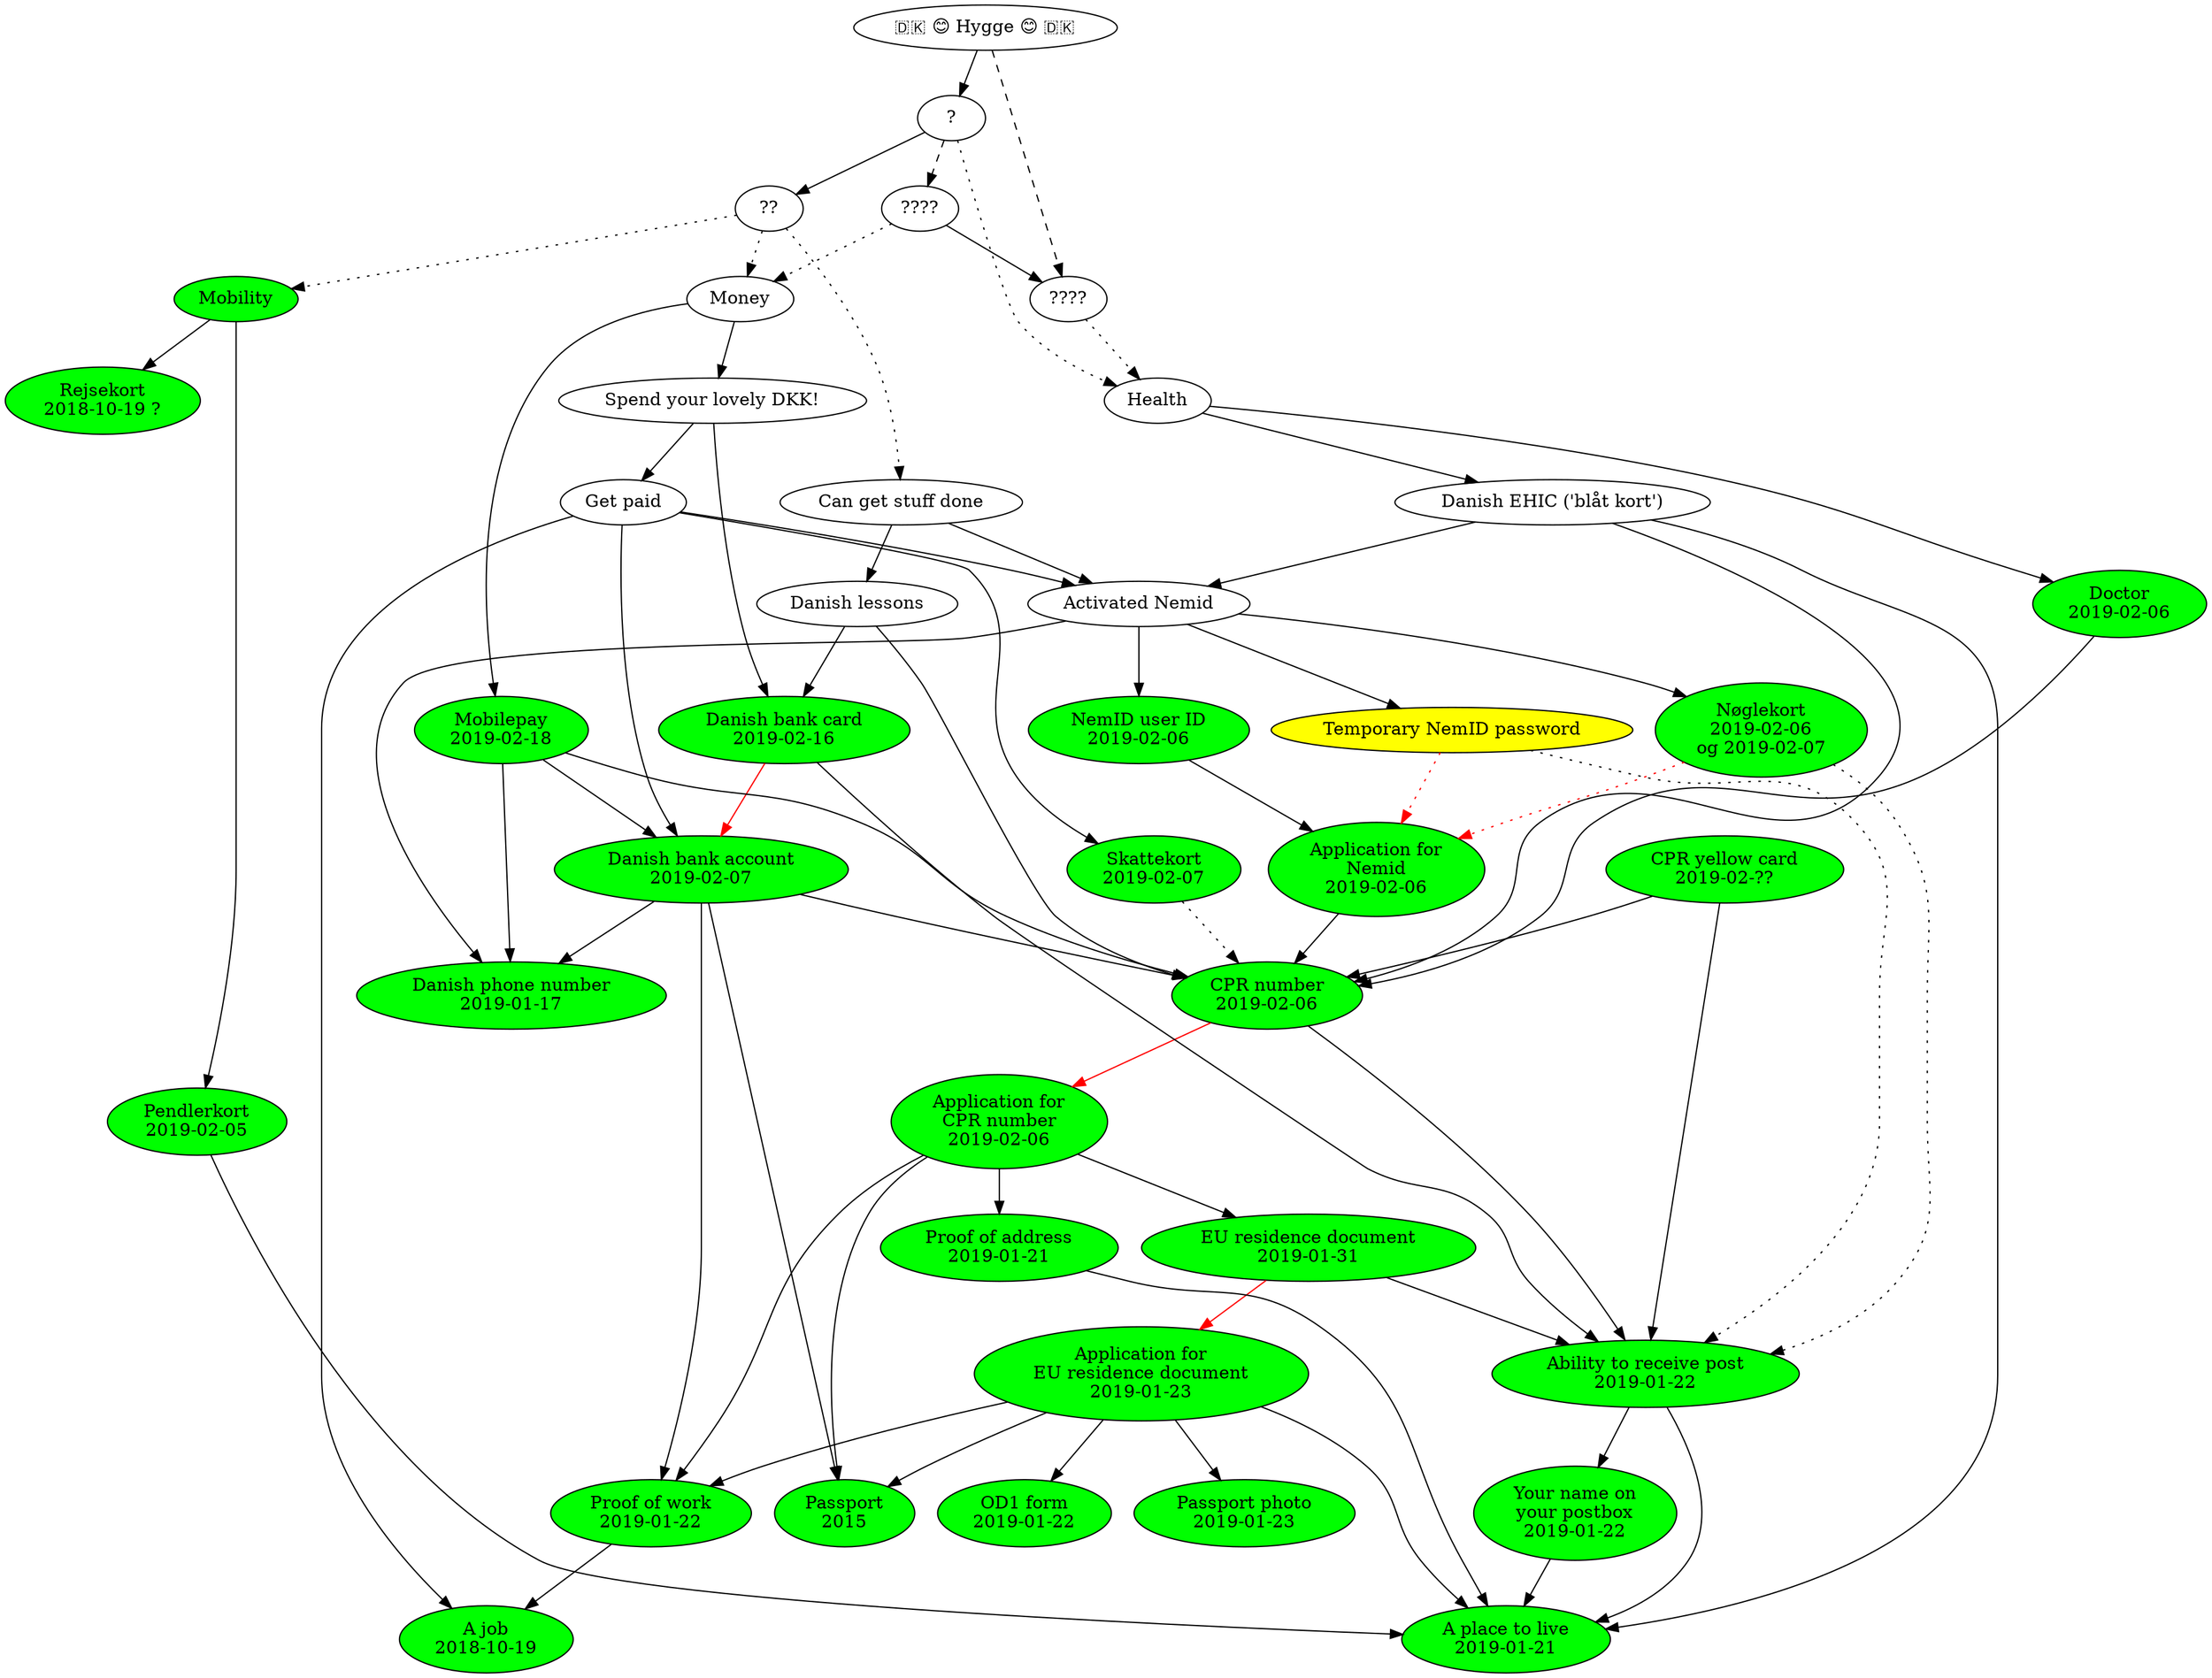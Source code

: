 digraph g {
  job [ label="A job\n2018-10-19" style=filled fillcolor=green ]
  proof_of_work [ label="Proof of work\n2019-01-22" style=filled fillcolor=green ]
  proof_of_work -> job

  passport [ label="Passport\n2015" style=filled fillcolor=green ]

  danish_phone_number [ label="Danish phone number\n2019-01-17" style=filled fillcolor=green ]
  rejsekort [ label="Rejsekort\n2018-10-19 ?" style=filled fillcolor=green ]

  place_to_live [ label="A place to live\n2019-01-21" style=filled fillcolor=green ]

  name_on_postbox [ label="Your name on\nyour postbox\n2019-01-22" style=filled fillcolor=green ]
  name_on_postbox -> place_to_live

  can_receive_post [ label="Ability to receive post\n2019-01-22" style=filled fillcolor=green ]
  can_receive_post -> place_to_live
  can_receive_post -> name_on_postbox

  pendlerkort [ label="Pendlerkort\n2019-02-05" style=filled fillcolor=green ]
  pendlerkort -> place_to_live

  eu_residence_document_application [ label="Application for\nEU residence document\n2019-01-23" style=filled fillcolor=green ]
  eu_residence_document_application -> place_to_live
  eu_residence_document_application -> proof_of_work
  eu_residence_document_application -> passport
  eu_residence_document_application -> od1_form
  od1_form [ label="OD1 form\n2019-01-22" style=filled fillcolor=green ]
  passport_photo [ label="Passport photo\n2019-01-23" style=filled fillcolor=green ]
  eu_residence_document_application -> passport_photo

  eu_residence_document [ label="EU residence document\n2019-01-31" style=filled fillcolor=green ]
  eu_residence_document -> eu_residence_document_application [ color="red" ]
  eu_residence_document -> can_receive_post

  cpr_number_application [ label="Application for\nCPR number\n2019-02-06" style=filled fillcolor=green ]
  cpr_number_application -> eu_residence_document
  cpr_number_application -> proof_of_work
  cpr_number_application -> proof_of_address
  cpr_number_application -> passport

  cpr_number [ label="CPR number\n2019-02-06" style=filled fillcolor=green ]
  cpr_number -> cpr_number_application [ color="red" ]
  cpr_number -> can_receive_post
  cpr_card [ label="CPR yellow card\n2019-02-??" style=filled fillcolor=green ]
  cpr_card -> cpr_number
  cpr_card -> can_receive_post

  proof_of_address [ label="Proof of address\n2019-01-21" style=filled fillcolor=green ]
  proof_of_address -> place_to_live

  skattekort [ label="Skattekort\n2019-02-07" style=filled fillcolor=green ]
  skattekort -> cpr_number [ style="dotted" ]

  nemid_application [ label="Application for\nNemid\n2019-02-06" style=filled fillcolor=green ]
  nemid_application -> cpr_number
  nemid_userid [ label="NemID user ID\n2019-02-06" style=filled fillcolor=green ]
  nemid_userid -> nemid_application

  danish_bank_account [ label="Danish bank account\n2019-02-07" style=filled fillcolor=green ]
  danish_bank_account -> cpr_number
  danish_bank_account -> proof_of_work
  danish_bank_account -> passport
  danish_bank_account -> danish_phone_number

  activated_nemid [ label="Activated Nemid" ]
  activated_nemid -> nemid_userid
  activated_nemid -> danish_phone_number
  noglekort [ label="Nøglekort\n2019-02-06\nog 2019-02-07" style=filled fillcolor=green ]
  midlertidlig_nemid_adgangskode [ label="Temporary NemID password" style=filled fillcolor=yellow ]
  activated_nemid -> noglekort
  activated_nemid -> midlertidlig_nemid_adgangskode
  noglekort -> nemid_application [ style="dotted" color="red" ]
  midlertidlig_nemid_adgangskode -> nemid_application [ style="dotted" color="red" ]
  noglekort -> can_receive_post [ style="dotted" ]
  midlertidlig_nemid_adgangskode -> can_receive_post [ style="dotted" ]

  ehic [ label="Danish EHIC ('blåt kort')" ]
  ehic -> cpr_number
  ehic -> activated_nemid
  ehic -> place_to_live

  doctor [ label="Doctor\n2019-02-06" style=filled fillcolor=green ]
  doctor -> cpr_number

  get_paid [ label="Get paid" ]
  get_paid -> job
  get_paid -> skattekort
  get_paid -> danish_bank_account
  get_paid -> activated_nemid

  danish_lessions [ label="Danish lessons" ]
  danish_lessions -> cpr_number
  danish_lessions -> danish_bank_card

  danish_bank_card [ label="Danish bank card\n2019-02-16" style=filled fillcolor=green ]
  danish_bank_card -> danish_bank_account [ color="red" ]
  danish_bank_card -> can_receive_post

  spend_lovely_dkk [ label="Spend your lovely DKK!" ]
  spend_lovely_dkk -> get_paid
  spend_lovely_dkk -> danish_bank_card

  mobilepay [ label="Mobilepay\n2019-02-18" style=filled fillcolor=green ]
  mobilepay -> cpr_number
  mobilepay -> danish_phone_number
  mobilepay -> danish_bank_account

  // Det endeligt mål
  hygge [ label="🇩🇰 😊 Hygge 😊 🇩🇰" ]
  // Deliberately vague so as not to imply that (a) hygge has a formula, or
  // (b) it depends on any of the named things
  hygge -> magi4 [ style=dashed ]
  hygge -> magi1
  magi1 [ label="?" ]
  magi4 [ label="????" ]
  magi2 [ label="??" ]
  magi3 [ label="????" ]
  magi3 -> magi4
  magi1 -> magi2
  magi1 -> magi3 [ style=dashed ]

  magi1 -> helbred [ style=dotted ]
  magi2 -> penge [ style=dotted ]

  magi4 -> helbred [ style=dotted ]
  helbred [ label="Health" ]
  helbred -> doctor
  helbred -> ehic
  magi3 -> penge [ style=dotted ]
  penge [ label="Money" ]
  penge -> spend_lovely_dkk
  penge -> mobilepay
  magi2 -> rejser [ style=dotted ]
  rejser [ label="Mobility" style=filled fillcolor=green ]
  rejser -> pendlerkort
  rejser -> rejsekort
  magi2 -> faa_ting_gjort [ style=dotted ]
  faa_ting_gjort [ label="Can get stuff done" ]
  faa_ting_gjort -> activated_nemid
  faa_ting_gjort -> danish_lessions
}
